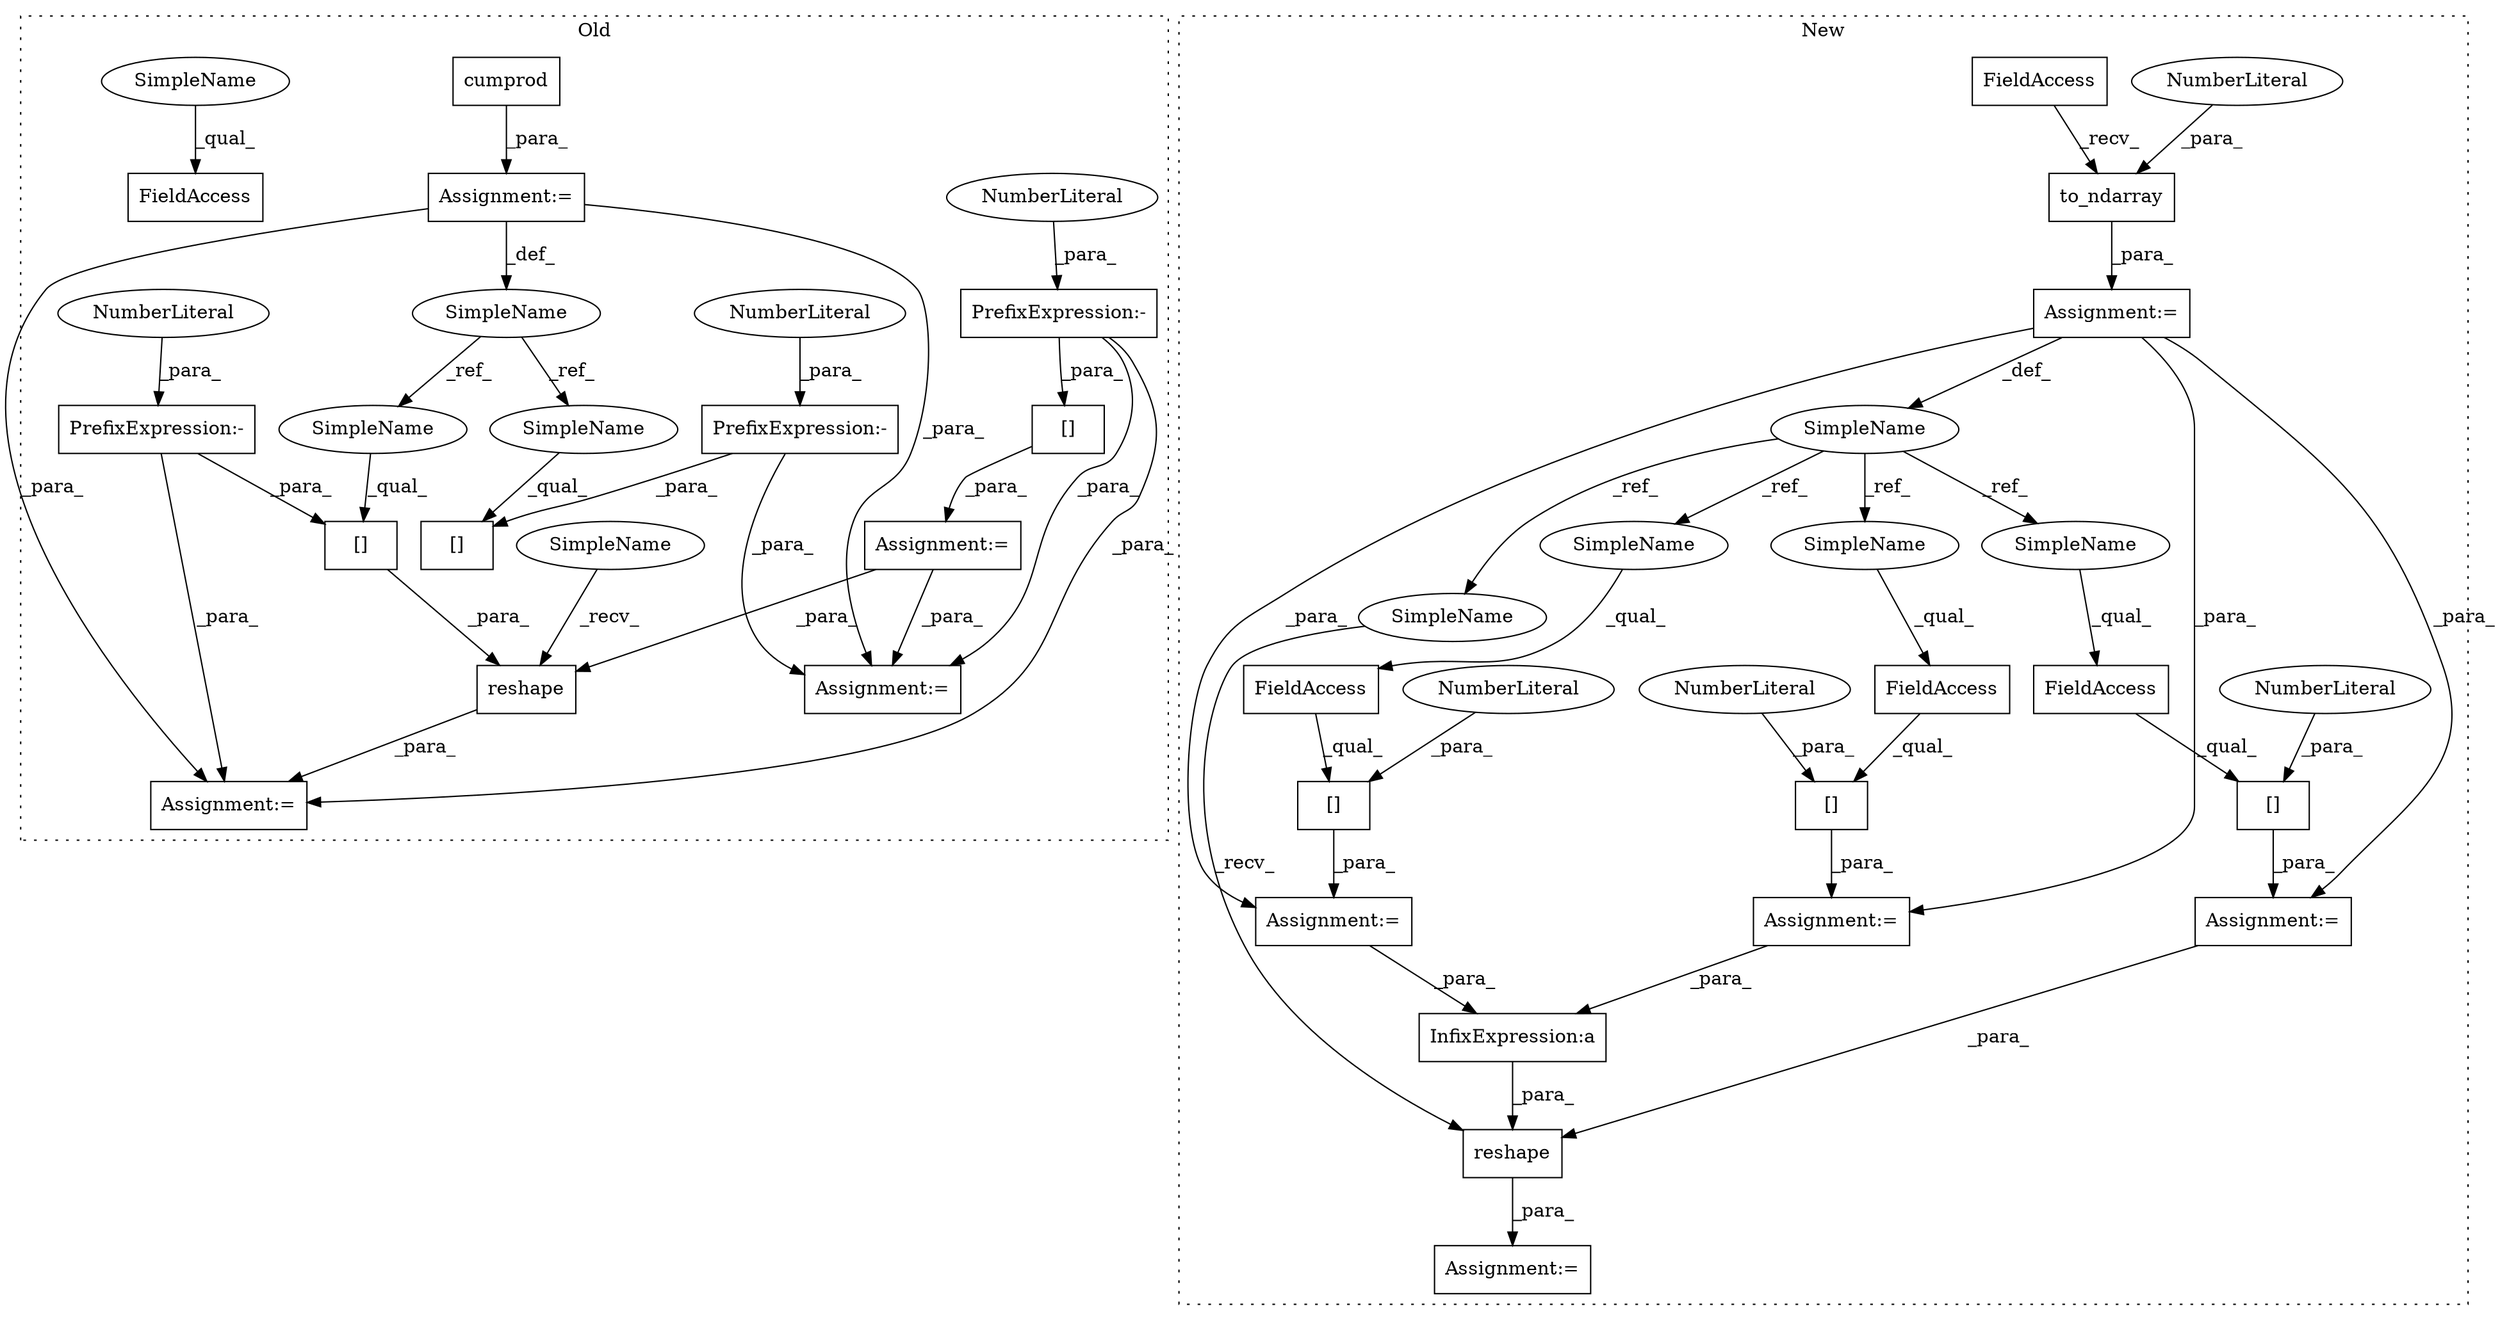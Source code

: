 digraph G {
subgraph cluster0 {
1 [label="reshape" a="32" s="3313,3346" l="8,1" shape="box"];
8 [label="[]" a="2" s="3321,3337" l="14,1" shape="box"];
15 [label="PrefixExpression:-" a="38" s="3232" l="1" shape="box"];
16 [label="NumberLiteral" a="34" s="3233" l="1" shape="ellipse"];
17 [label="[]" a="2" s="3220,3234" l="12,1" shape="box"];
18 [label="PrefixExpression:-" a="38" s="3335" l="1" shape="box"];
19 [label="NumberLiteral" a="34" s="3336" l="1" shape="ellipse"];
20 [label="FieldAccess" a="22" s="3149" l="16" shape="box"];
23 [label="cumprod" a="32" s="3261,3280" l="8,1" shape="box"];
24 [label="[]" a="2" s="3430,3446" l="14,1" shape="box"];
25 [label="SimpleName" a="42" s="3241" l="13" shape="ellipse"];
26 [label="PrefixExpression:-" a="38" s="3444" l="1" shape="box"];
27 [label="NumberLiteral" a="34" s="3445" l="1" shape="ellipse"];
31 [label="Assignment:=" a="7" s="3254" l="1" shape="box"];
33 [label="Assignment:=" a="7" s="3219" l="1" shape="box"];
36 [label="Assignment:=" a="7" s="3398" l="1" shape="box"];
37 [label="Assignment:=" a="7" s="3301" l="1" shape="box"];
38 [label="SimpleName" a="42" s="3302" l="10" shape="ellipse"];
39 [label="SimpleName" a="42" s="3149" l="10" shape="ellipse"];
44 [label="SimpleName" a="42" s="3430" l="13" shape="ellipse"];
45 [label="SimpleName" a="42" s="3321" l="13" shape="ellipse"];
label = "Old";
style="dotted";
}
subgraph cluster1 {
2 [label="to_ndarray" a="32" s="3473,3496" l="11,1" shape="box"];
3 [label="InfixExpression:a" a="27" s="3672" l="3" shape="box"];
4 [label="NumberLiteral" a="34" s="3495" l="1" shape="ellipse"];
5 [label="[]" a="2" s="3512,3530" l="17,1" shape="box"];
6 [label="NumberLiteral" a="34" s="3529" l="1" shape="ellipse"];
7 [label="[]" a="2" s="3555,3573" l="17,1" shape="box"];
9 [label="NumberLiteral" a="34" s="3572" l="1" shape="ellipse"];
10 [label="[]" a="2" s="3589,3607" l="17,1" shape="box"];
11 [label="NumberLiteral" a="34" s="3606" l="1" shape="ellipse"];
12 [label="reshape" a="32" s="3725,3749" l="8,1" shape="box"];
13 [label="SimpleName" a="42" s="3444" l="10" shape="ellipse"];
14 [label="FieldAccess" a="22" s="3555" l="16" shape="box"];
21 [label="FieldAccess" a="22" s="3455" l="9" shape="box"];
22 [label="FieldAccess" a="22" s="3589" l="16" shape="box"];
28 [label="FieldAccess" a="22" s="3512" l="16" shape="box"];
29 [label="Assignment:=" a="7" s="3511" l="1" shape="box"];
30 [label="Assignment:=" a="7" s="3588" l="1" shape="box"];
32 [label="Assignment:=" a="7" s="3713" l="1" shape="box"];
34 [label="Assignment:=" a="7" s="3554" l="1" shape="box"];
35 [label="Assignment:=" a="7" s="3454" l="1" shape="box"];
40 [label="SimpleName" a="42" s="3714" l="10" shape="ellipse"];
41 [label="SimpleName" a="42" s="3589" l="10" shape="ellipse"];
42 [label="SimpleName" a="42" s="3512" l="10" shape="ellipse"];
43 [label="SimpleName" a="42" s="3555" l="10" shape="ellipse"];
label = "New";
style="dotted";
}
1 -> 37 [label="_para_"];
2 -> 35 [label="_para_"];
3 -> 12 [label="_para_"];
4 -> 2 [label="_para_"];
5 -> 29 [label="_para_"];
6 -> 5 [label="_para_"];
7 -> 34 [label="_para_"];
8 -> 1 [label="_para_"];
9 -> 7 [label="_para_"];
10 -> 30 [label="_para_"];
11 -> 10 [label="_para_"];
12 -> 32 [label="_para_"];
13 -> 42 [label="_ref_"];
13 -> 43 [label="_ref_"];
13 -> 41 [label="_ref_"];
13 -> 40 [label="_ref_"];
14 -> 7 [label="_qual_"];
15 -> 17 [label="_para_"];
15 -> 36 [label="_para_"];
15 -> 37 [label="_para_"];
16 -> 15 [label="_para_"];
17 -> 33 [label="_para_"];
18 -> 8 [label="_para_"];
18 -> 37 [label="_para_"];
19 -> 18 [label="_para_"];
21 -> 2 [label="_recv_"];
22 -> 10 [label="_qual_"];
23 -> 31 [label="_para_"];
25 -> 45 [label="_ref_"];
25 -> 44 [label="_ref_"];
26 -> 36 [label="_para_"];
26 -> 24 [label="_para_"];
27 -> 26 [label="_para_"];
28 -> 5 [label="_qual_"];
29 -> 3 [label="_para_"];
30 -> 12 [label="_para_"];
31 -> 37 [label="_para_"];
31 -> 36 [label="_para_"];
31 -> 25 [label="_def_"];
33 -> 1 [label="_para_"];
33 -> 36 [label="_para_"];
34 -> 3 [label="_para_"];
35 -> 30 [label="_para_"];
35 -> 34 [label="_para_"];
35 -> 13 [label="_def_"];
35 -> 29 [label="_para_"];
38 -> 1 [label="_recv_"];
39 -> 20 [label="_qual_"];
40 -> 12 [label="_recv_"];
41 -> 22 [label="_qual_"];
42 -> 28 [label="_qual_"];
43 -> 14 [label="_qual_"];
44 -> 24 [label="_qual_"];
45 -> 8 [label="_qual_"];
}